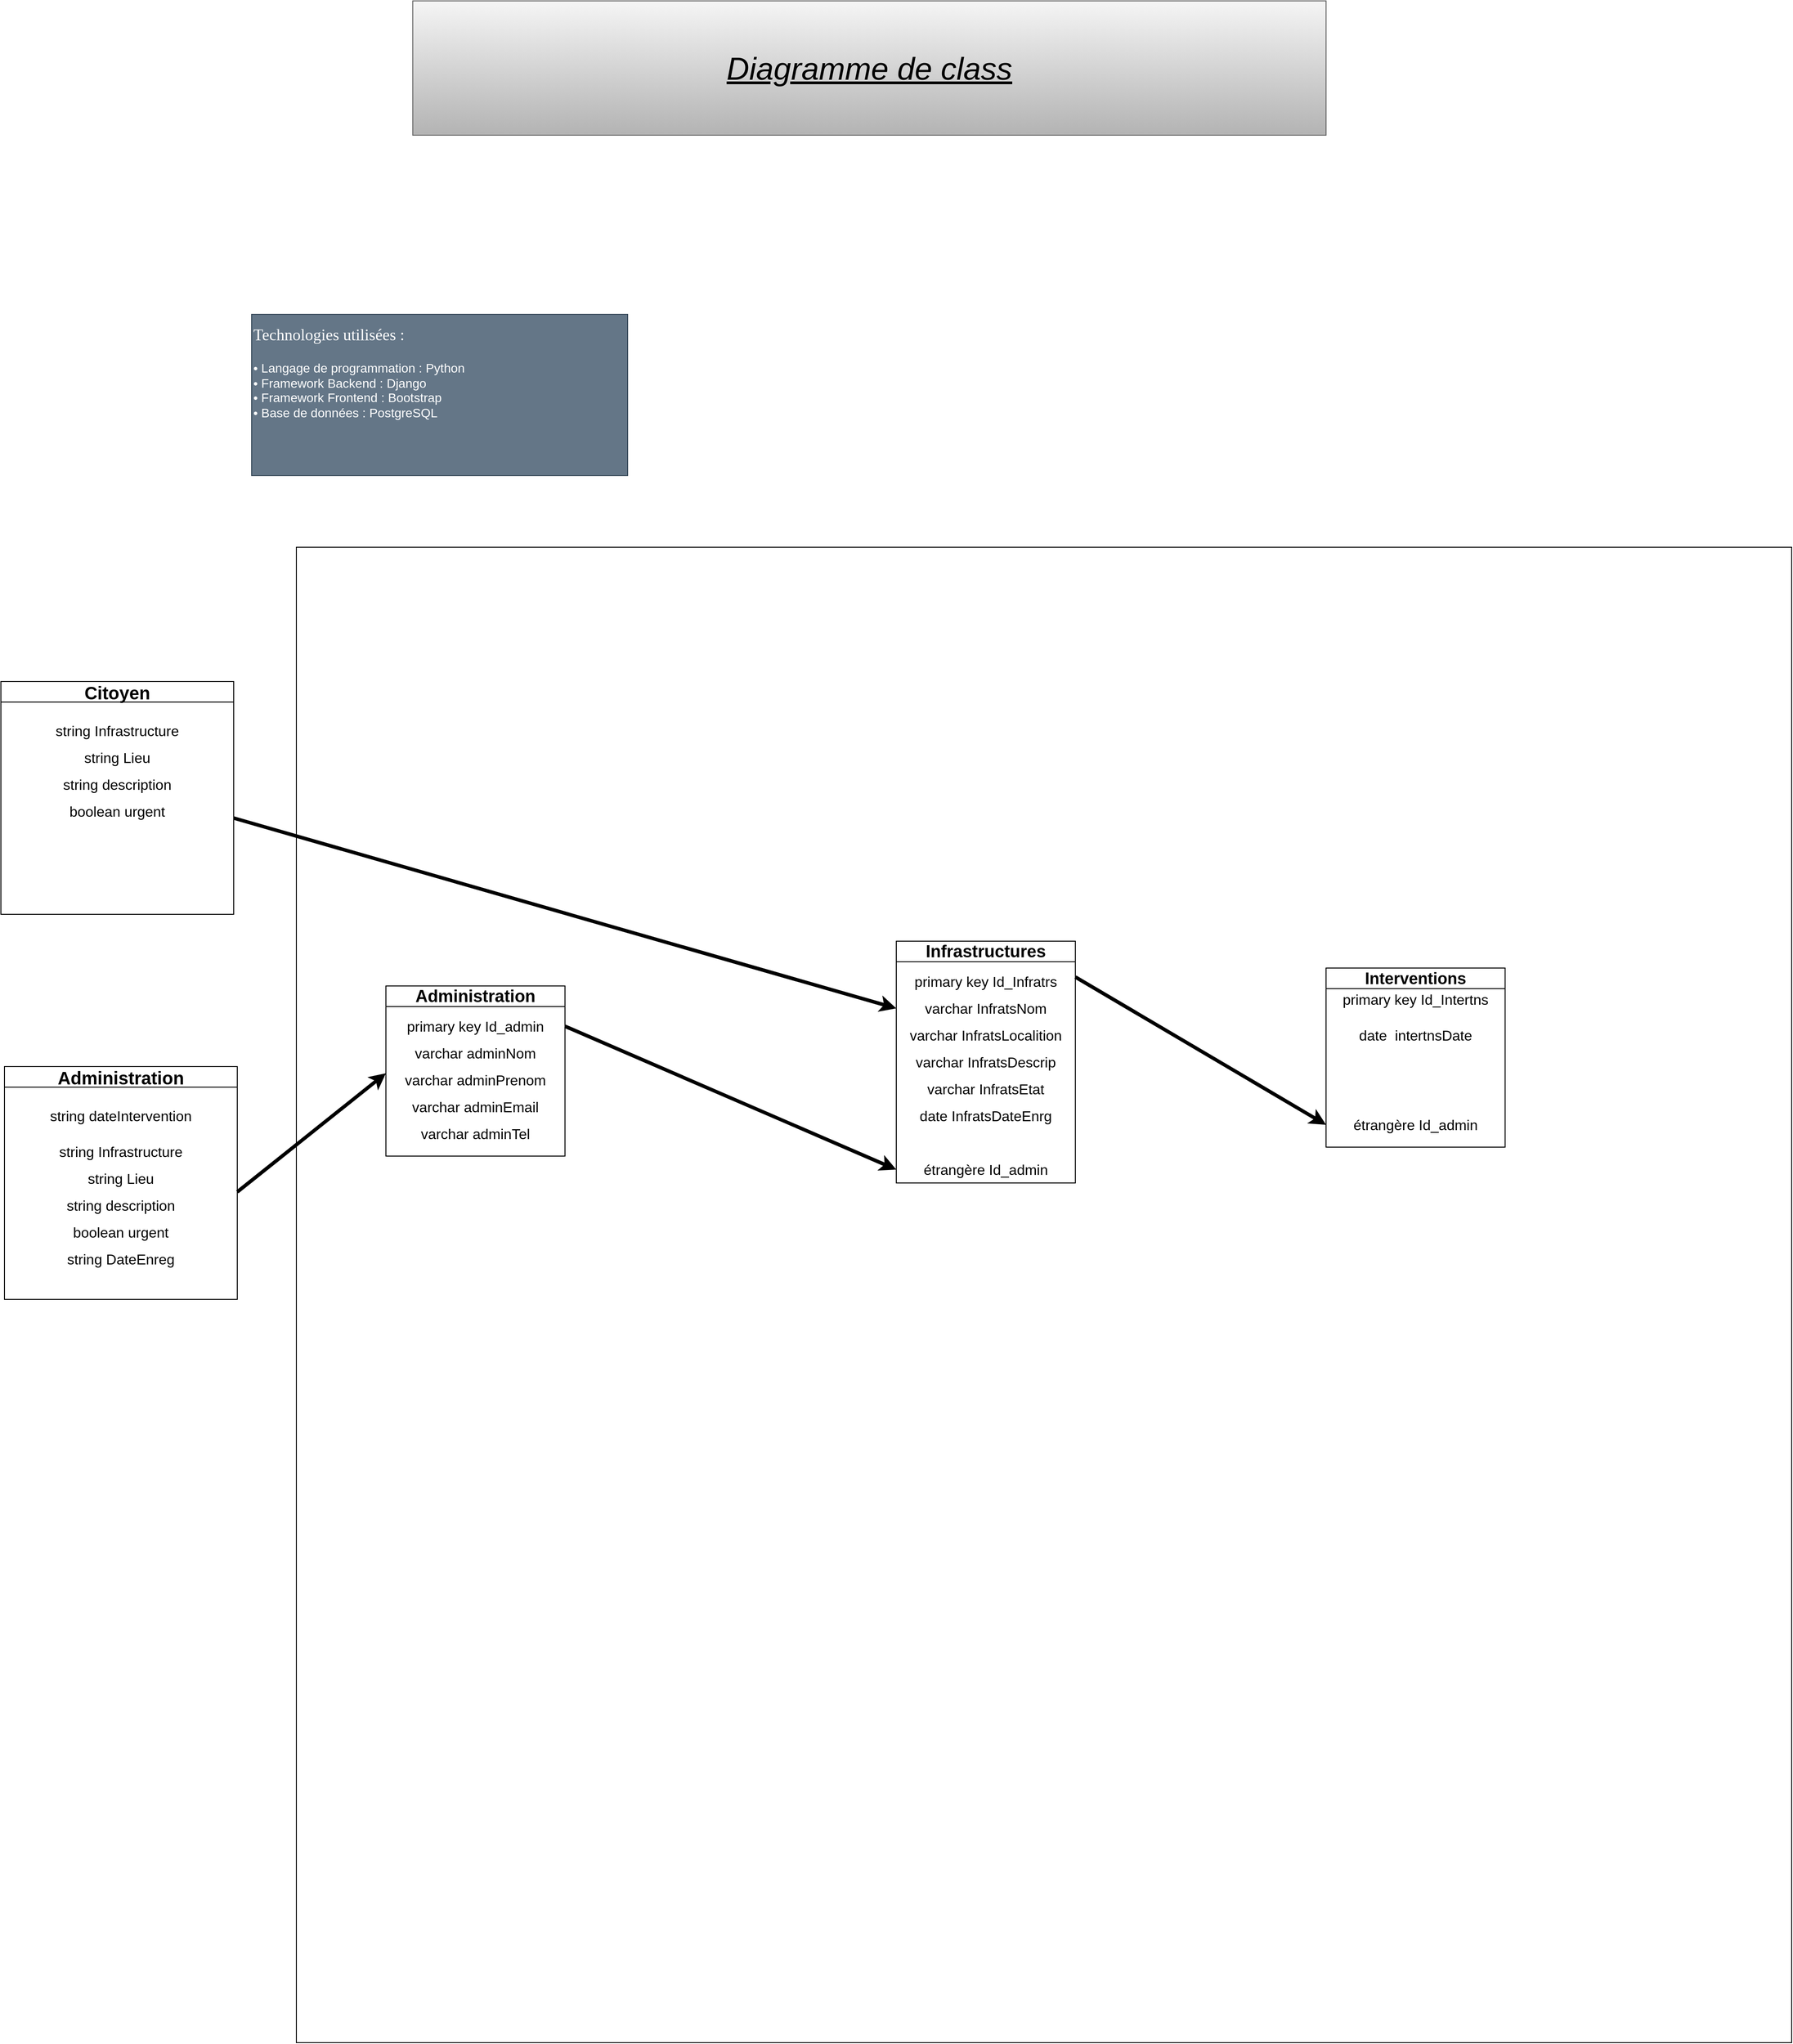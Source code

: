 <mxfile version="24.7.8">
  <diagram name="Page-1" id="6EpXBswcXc_2nSGCB2kB">
    <mxGraphModel dx="4400" dy="3829" grid="1" gridSize="10" guides="1" tooltips="1" connect="1" arrows="1" fold="1" page="1" pageScale="1" pageWidth="827" pageHeight="1169" math="0" shadow="0">
      <root>
        <mxCell id="0" />
        <mxCell id="1" parent="0" />
        <mxCell id="nt7VSNk9N1rP-UHrFB_A-1" value="&lt;h1 style=&quot;margin-top: 0px;&quot;&gt;&lt;span style=&quot;font-weight: 400;&quot;&gt;&lt;font face=&quot;Georgia&quot; style=&quot;font-size: 18px;&quot;&gt;Technologies utilisées :&lt;/font&gt;&lt;/span&gt;&lt;br&gt;&lt;/h1&gt;&lt;p&gt;&lt;font style=&quot;font-size: 14px;&quot;&gt;• Langage de programmation : Python&lt;br&gt;• Framework Backend : Django&lt;br&gt;• Framework Frontend : Bootstrap&lt;br&gt;• Base de données : PostgreSQL&lt;/font&gt;&lt;br&gt;&lt;/p&gt;" style="text;html=1;whiteSpace=wrap;overflow=hidden;rounded=0;fillColor=#647687;strokeColor=#314354;fontColor=#ffffff;" parent="1" vertex="1">
          <mxGeometry x="430" y="-210" width="420" height="180" as="geometry" />
        </mxCell>
        <mxCell id="E1ATxUVlbsIixP8MoIlE-1" value="&lt;font style=&quot;font-size: 20px;&quot;&gt;Administration&lt;/font&gt;" style="swimlane;whiteSpace=wrap;html=1;" parent="1" vertex="1">
          <mxGeometry x="154" y="630" width="260" height="260" as="geometry" />
        </mxCell>
        <mxCell id="E1ATxUVlbsIixP8MoIlE-4" value="&lt;span style=&quot;font-size: 16px;&quot;&gt;string dateIntervention&lt;/span&gt;" style="text;html=1;align=center;verticalAlign=middle;whiteSpace=wrap;rounded=0;" parent="E1ATxUVlbsIixP8MoIlE-1" vertex="1">
          <mxGeometry y="40" width="260" height="30" as="geometry" />
        </mxCell>
        <mxCell id="E1ATxUVlbsIixP8MoIlE-14" value="&lt;span style=&quot;font-size: 16px;&quot;&gt;string Infrastructure&lt;/span&gt;" style="text;html=1;align=center;verticalAlign=middle;whiteSpace=wrap;rounded=0;" parent="E1ATxUVlbsIixP8MoIlE-1" vertex="1">
          <mxGeometry y="80" width="260" height="30" as="geometry" />
        </mxCell>
        <mxCell id="E1ATxUVlbsIixP8MoIlE-15" value="&lt;span style=&quot;font-size: 16px;&quot;&gt;string Lieu&lt;/span&gt;" style="text;html=1;align=center;verticalAlign=middle;whiteSpace=wrap;rounded=0;" parent="E1ATxUVlbsIixP8MoIlE-1" vertex="1">
          <mxGeometry y="110" width="260" height="30" as="geometry" />
        </mxCell>
        <mxCell id="E1ATxUVlbsIixP8MoIlE-16" value="&lt;span style=&quot;font-size: 16px;&quot;&gt;string description&lt;/span&gt;" style="text;html=1;align=center;verticalAlign=middle;whiteSpace=wrap;rounded=0;" parent="E1ATxUVlbsIixP8MoIlE-1" vertex="1">
          <mxGeometry y="140" width="260" height="30" as="geometry" />
        </mxCell>
        <mxCell id="E1ATxUVlbsIixP8MoIlE-17" value="&lt;span style=&quot;font-size: 16px;&quot;&gt;boolean urgent&lt;/span&gt;" style="text;html=1;align=center;verticalAlign=middle;whiteSpace=wrap;rounded=0;" parent="E1ATxUVlbsIixP8MoIlE-1" vertex="1">
          <mxGeometry y="170" width="260" height="30" as="geometry" />
        </mxCell>
        <mxCell id="E1ATxUVlbsIixP8MoIlE-25" value="&lt;span style=&quot;font-size: 16px;&quot;&gt;string DateEnreg&lt;/span&gt;" style="text;html=1;align=center;verticalAlign=middle;whiteSpace=wrap;rounded=0;" parent="E1ATxUVlbsIixP8MoIlE-1" vertex="1">
          <mxGeometry x="30" y="200" width="200" height="30" as="geometry" />
        </mxCell>
        <mxCell id="E1ATxUVlbsIixP8MoIlE-7" value="" style="whiteSpace=wrap;html=1;aspect=fixed;" parent="1" vertex="1">
          <mxGeometry x="480" y="50" width="1670" height="1670" as="geometry" />
        </mxCell>
        <mxCell id="E1ATxUVlbsIixP8MoIlE-9" value="&lt;font style=&quot;font-size: 20px;&quot;&gt;Citoyen&lt;/font&gt;" style="swimlane;whiteSpace=wrap;html=1;" parent="1" vertex="1">
          <mxGeometry x="150" y="200" width="260" height="260" as="geometry" />
        </mxCell>
        <mxCell id="E1ATxUVlbsIixP8MoIlE-10" value="&lt;span style=&quot;font-size: 16px;&quot;&gt;string Infrastructure&lt;/span&gt;" style="text;html=1;align=center;verticalAlign=middle;whiteSpace=wrap;rounded=0;" parent="E1ATxUVlbsIixP8MoIlE-9" vertex="1">
          <mxGeometry y="40" width="260" height="30" as="geometry" />
        </mxCell>
        <mxCell id="E1ATxUVlbsIixP8MoIlE-11" value="&lt;span style=&quot;font-size: 16px;&quot;&gt;string Lieu&lt;/span&gt;" style="text;html=1;align=center;verticalAlign=middle;whiteSpace=wrap;rounded=0;" parent="E1ATxUVlbsIixP8MoIlE-9" vertex="1">
          <mxGeometry y="70" width="260" height="30" as="geometry" />
        </mxCell>
        <mxCell id="E1ATxUVlbsIixP8MoIlE-12" value="&lt;span style=&quot;font-size: 16px;&quot;&gt;string description&lt;/span&gt;" style="text;html=1;align=center;verticalAlign=middle;whiteSpace=wrap;rounded=0;" parent="E1ATxUVlbsIixP8MoIlE-9" vertex="1">
          <mxGeometry y="100" width="260" height="30" as="geometry" />
        </mxCell>
        <mxCell id="E1ATxUVlbsIixP8MoIlE-13" value="&lt;span style=&quot;font-size: 16px;&quot;&gt;boolean urgent&lt;/span&gt;" style="text;html=1;align=center;verticalAlign=middle;whiteSpace=wrap;rounded=0;" parent="E1ATxUVlbsIixP8MoIlE-9" vertex="1">
          <mxGeometry y="130" width="260" height="30" as="geometry" />
        </mxCell>
        <mxCell id="E1ATxUVlbsIixP8MoIlE-18" value="&lt;font style=&quot;font-size: 19px;&quot;&gt;Infrastructures&lt;/font&gt;" style="swimlane;whiteSpace=wrap;html=1;" parent="1" vertex="1">
          <mxGeometry x="1150" y="490" width="200" height="270" as="geometry" />
        </mxCell>
        <mxCell id="E1ATxUVlbsIixP8MoIlE-22" value="&lt;span style=&quot;font-size: 16px;&quot;&gt;varchar InfratsEtat&lt;/span&gt;" style="text;html=1;align=center;verticalAlign=middle;whiteSpace=wrap;rounded=0;" parent="E1ATxUVlbsIixP8MoIlE-18" vertex="1">
          <mxGeometry y="150" width="200" height="30" as="geometry" />
        </mxCell>
        <mxCell id="E1ATxUVlbsIixP8MoIlE-20" value="&lt;span style=&quot;font-size: 16px;&quot;&gt;varchar InfratsNom&lt;/span&gt;" style="text;html=1;align=center;verticalAlign=middle;whiteSpace=wrap;rounded=0;" parent="1" vertex="1">
          <mxGeometry x="1150" y="550" width="200" height="30" as="geometry" />
        </mxCell>
        <mxCell id="E1ATxUVlbsIixP8MoIlE-21" value="&lt;span style=&quot;font-size: 16px;&quot;&gt;varchar InfratsLocalition&lt;/span&gt;" style="text;html=1;align=center;verticalAlign=middle;whiteSpace=wrap;rounded=0;" parent="1" vertex="1">
          <mxGeometry x="1150" y="580" width="200" height="30" as="geometry" />
        </mxCell>
        <mxCell id="E1ATxUVlbsIixP8MoIlE-23" value="&lt;span style=&quot;font-size: 16px;&quot;&gt;varchar InfratsDescrip&lt;/span&gt;" style="text;html=1;align=center;verticalAlign=middle;whiteSpace=wrap;rounded=0;" parent="1" vertex="1">
          <mxGeometry x="1150" y="610" width="200" height="30" as="geometry" />
        </mxCell>
        <mxCell id="E1ATxUVlbsIixP8MoIlE-24" value="&lt;span style=&quot;font-size: 16px;&quot;&gt;date InfratsDateEnrg&lt;/span&gt;" style="text;html=1;align=center;verticalAlign=middle;whiteSpace=wrap;rounded=0;" parent="1" vertex="1">
          <mxGeometry x="1150" y="670" width="200" height="30" as="geometry" />
        </mxCell>
        <mxCell id="E1ATxUVlbsIixP8MoIlE-26" value="&lt;font style=&quot;font-size: 19px;&quot;&gt;Administration&lt;/font&gt;" style="swimlane;whiteSpace=wrap;html=1;" parent="1" vertex="1">
          <mxGeometry x="580" y="540" width="200" height="190" as="geometry" />
        </mxCell>
        <mxCell id="E1ATxUVlbsIixP8MoIlE-27" value="&lt;span style=&quot;font-size: 16px;&quot;&gt;primary key&amp;nbsp;&lt;/span&gt;&lt;span style=&quot;font-size: 16px;&quot;&gt;Id_admin&lt;/span&gt;" style="text;html=1;align=center;verticalAlign=middle;whiteSpace=wrap;rounded=0;" parent="E1ATxUVlbsIixP8MoIlE-26" vertex="1">
          <mxGeometry y="30" width="200" height="30" as="geometry" />
        </mxCell>
        <mxCell id="E1ATxUVlbsIixP8MoIlE-28" value="&lt;span style=&quot;font-size: 16px;&quot;&gt;varchar adminNom&lt;/span&gt;" style="text;html=1;align=center;verticalAlign=middle;whiteSpace=wrap;rounded=0;" parent="E1ATxUVlbsIixP8MoIlE-26" vertex="1">
          <mxGeometry y="60" width="200" height="30" as="geometry" />
        </mxCell>
        <mxCell id="E1ATxUVlbsIixP8MoIlE-29" value="&lt;span style=&quot;font-size: 16px;&quot;&gt;varchar adminPrenom&lt;/span&gt;" style="text;html=1;align=center;verticalAlign=middle;whiteSpace=wrap;rounded=0;" parent="E1ATxUVlbsIixP8MoIlE-26" vertex="1">
          <mxGeometry y="90" width="200" height="30" as="geometry" />
        </mxCell>
        <mxCell id="E1ATxUVlbsIixP8MoIlE-30" value="&lt;span style=&quot;font-size: 16px;&quot;&gt;varchar adminEmail&lt;/span&gt;" style="text;html=1;align=center;verticalAlign=middle;whiteSpace=wrap;rounded=0;" parent="E1ATxUVlbsIixP8MoIlE-26" vertex="1">
          <mxGeometry y="120" width="200" height="30" as="geometry" />
        </mxCell>
        <mxCell id="E1ATxUVlbsIixP8MoIlE-31" value="&lt;span style=&quot;font-size: 16px;&quot;&gt;varchar adminTel&lt;/span&gt;" style="text;html=1;align=center;verticalAlign=middle;whiteSpace=wrap;rounded=0;" parent="1" vertex="1">
          <mxGeometry x="580" y="690" width="200" height="30" as="geometry" />
        </mxCell>
        <mxCell id="E1ATxUVlbsIixP8MoIlE-32" value="&lt;span style=&quot;font-size: 16px;&quot;&gt;étrangère Id_admin&lt;/span&gt;" style="text;html=1;align=center;verticalAlign=middle;whiteSpace=wrap;rounded=0;" parent="1" vertex="1">
          <mxGeometry x="1150" y="730" width="200" height="30" as="geometry" />
        </mxCell>
        <mxCell id="E1ATxUVlbsIixP8MoIlE-38" value="&lt;font style=&quot;font-size: 18px;&quot;&gt;Interventions&lt;/font&gt;" style="swimlane;whiteSpace=wrap;html=1;" parent="1" vertex="1">
          <mxGeometry x="1630" y="520" width="200" height="200" as="geometry" />
        </mxCell>
        <mxCell id="E1ATxUVlbsIixP8MoIlE-45" value="&lt;span style=&quot;font-size: 16px;&quot;&gt;primary key Id_Intertns&lt;/span&gt;" style="text;html=1;align=center;verticalAlign=middle;whiteSpace=wrap;rounded=0;" parent="E1ATxUVlbsIixP8MoIlE-38" vertex="1">
          <mxGeometry y="20" width="200" height="30" as="geometry" />
        </mxCell>
        <mxCell id="E1ATxUVlbsIixP8MoIlE-46" value="&lt;span style=&quot;font-size: 16px;&quot;&gt;date&amp;nbsp; intertnsDate&lt;/span&gt;" style="text;html=1;align=center;verticalAlign=middle;whiteSpace=wrap;rounded=0;" parent="E1ATxUVlbsIixP8MoIlE-38" vertex="1">
          <mxGeometry y="60" width="200" height="30" as="geometry" />
        </mxCell>
        <mxCell id="E1ATxUVlbsIixP8MoIlE-44" value="&lt;span style=&quot;font-size: 16px;&quot;&gt;primary key&amp;nbsp;&lt;/span&gt;&lt;span style=&quot;font-size: 16px;&quot;&gt;Id_Infratrs&lt;/span&gt;" style="text;html=1;align=center;verticalAlign=middle;whiteSpace=wrap;rounded=0;" parent="1" vertex="1">
          <mxGeometry x="1150" y="520" width="200" height="30" as="geometry" />
        </mxCell>
        <mxCell id="E1ATxUVlbsIixP8MoIlE-47" value="&lt;span style=&quot;font-size: 16px;&quot;&gt;étrangère Id_admin&lt;/span&gt;" style="text;html=1;align=center;verticalAlign=middle;whiteSpace=wrap;rounded=0;" parent="1" vertex="1">
          <mxGeometry x="1630" y="680" width="200" height="30" as="geometry" />
        </mxCell>
        <mxCell id="E1ATxUVlbsIixP8MoIlE-49" value="" style="endArrow=classic;html=1;rounded=0;exitX=1;exitY=0.75;exitDx=0;exitDy=0;entryX=0;entryY=0.5;entryDx=0;entryDy=0;strokeWidth=4;" parent="1" source="E1ATxUVlbsIixP8MoIlE-13" target="E1ATxUVlbsIixP8MoIlE-20" edge="1">
          <mxGeometry width="50" height="50" relative="1" as="geometry">
            <mxPoint x="660" y="650" as="sourcePoint" />
            <mxPoint x="710" y="600" as="targetPoint" />
          </mxGeometry>
        </mxCell>
        <mxCell id="E1ATxUVlbsIixP8MoIlE-50" value="" style="endArrow=classic;html=1;rounded=0;exitX=1;exitY=0;exitDx=0;exitDy=0;entryX=0;entryY=0.25;entryDx=0;entryDy=0;strokeWidth=4;" parent="1" source="E1ATxUVlbsIixP8MoIlE-16" target="E1ATxUVlbsIixP8MoIlE-29" edge="1">
          <mxGeometry width="50" height="50" relative="1" as="geometry">
            <mxPoint x="660" y="650" as="sourcePoint" />
            <mxPoint x="710" y="600" as="targetPoint" />
          </mxGeometry>
        </mxCell>
        <mxCell id="E1ATxUVlbsIixP8MoIlE-51" value="" style="endArrow=classic;html=1;rounded=0;exitX=1;exitY=0.5;exitDx=0;exitDy=0;entryX=0;entryY=0.5;entryDx=0;entryDy=0;strokeWidth=4;" parent="1" source="E1ATxUVlbsIixP8MoIlE-27" target="E1ATxUVlbsIixP8MoIlE-32" edge="1">
          <mxGeometry width="50" height="50" relative="1" as="geometry">
            <mxPoint x="424" y="780" as="sourcePoint" />
            <mxPoint x="590" y="648" as="targetPoint" />
          </mxGeometry>
        </mxCell>
        <mxCell id="E1ATxUVlbsIixP8MoIlE-52" value="" style="endArrow=classic;html=1;rounded=0;exitX=1;exitY=0.5;exitDx=0;exitDy=0;entryX=0;entryY=0.5;entryDx=0;entryDy=0;strokeWidth=4;" parent="1" target="E1ATxUVlbsIixP8MoIlE-47" edge="1">
          <mxGeometry width="50" height="50" relative="1" as="geometry">
            <mxPoint x="1350" y="530" as="sourcePoint" />
            <mxPoint x="1720" y="690" as="targetPoint" />
          </mxGeometry>
        </mxCell>
        <mxCell id="E1ATxUVlbsIixP8MoIlE-53" value="&lt;font style=&quot;font-size: 35px;&quot;&gt;&lt;u&gt;&lt;i&gt;Diagramme de class&lt;/i&gt;&lt;/u&gt;&lt;/font&gt;" style="text;html=1;align=center;verticalAlign=middle;whiteSpace=wrap;rounded=0;fillColor=#f5f5f5;gradientColor=#b3b3b3;strokeColor=#666666;" parent="1" vertex="1">
          <mxGeometry x="610" y="-560" width="1020" height="150" as="geometry" />
        </mxCell>
      </root>
    </mxGraphModel>
  </diagram>
</mxfile>
